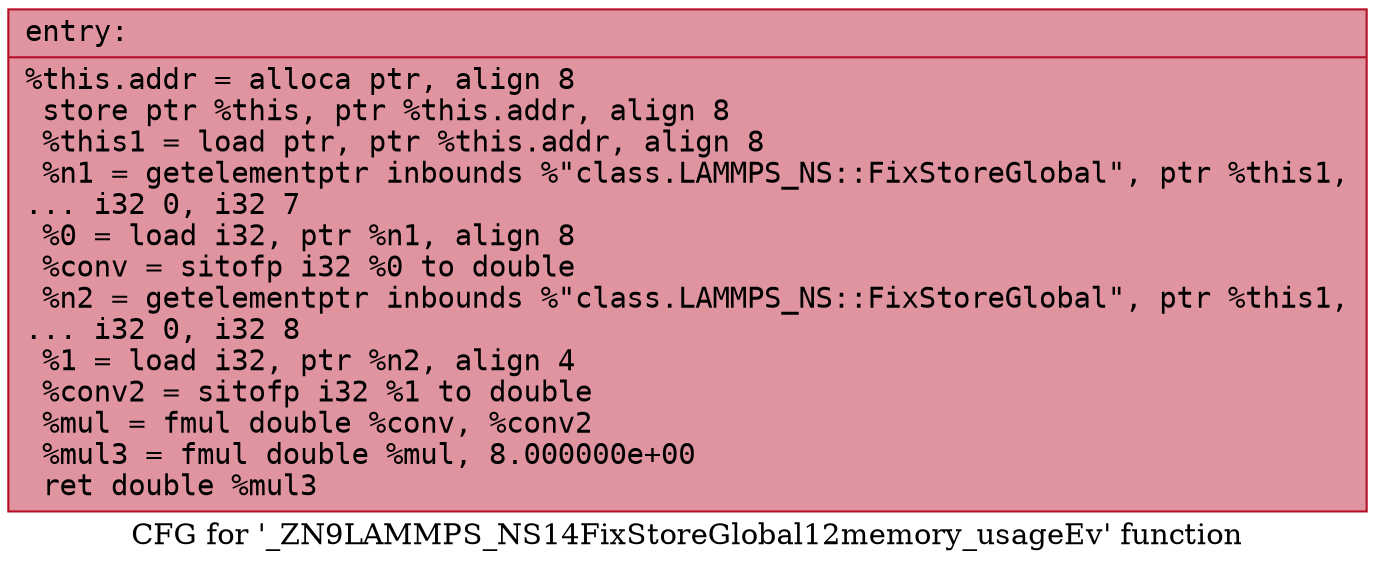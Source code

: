 digraph "CFG for '_ZN9LAMMPS_NS14FixStoreGlobal12memory_usageEv' function" {
	label="CFG for '_ZN9LAMMPS_NS14FixStoreGlobal12memory_usageEv' function";

	Node0x55b9684bcc90 [shape=record,color="#b70d28ff", style=filled, fillcolor="#b70d2870" fontname="Courier",label="{entry:\l|  %this.addr = alloca ptr, align 8\l  store ptr %this, ptr %this.addr, align 8\l  %this1 = load ptr, ptr %this.addr, align 8\l  %n1 = getelementptr inbounds %\"class.LAMMPS_NS::FixStoreGlobal\", ptr %this1,\l... i32 0, i32 7\l  %0 = load i32, ptr %n1, align 8\l  %conv = sitofp i32 %0 to double\l  %n2 = getelementptr inbounds %\"class.LAMMPS_NS::FixStoreGlobal\", ptr %this1,\l... i32 0, i32 8\l  %1 = load i32, ptr %n2, align 4\l  %conv2 = sitofp i32 %1 to double\l  %mul = fmul double %conv, %conv2\l  %mul3 = fmul double %mul, 8.000000e+00\l  ret double %mul3\l}"];
}
